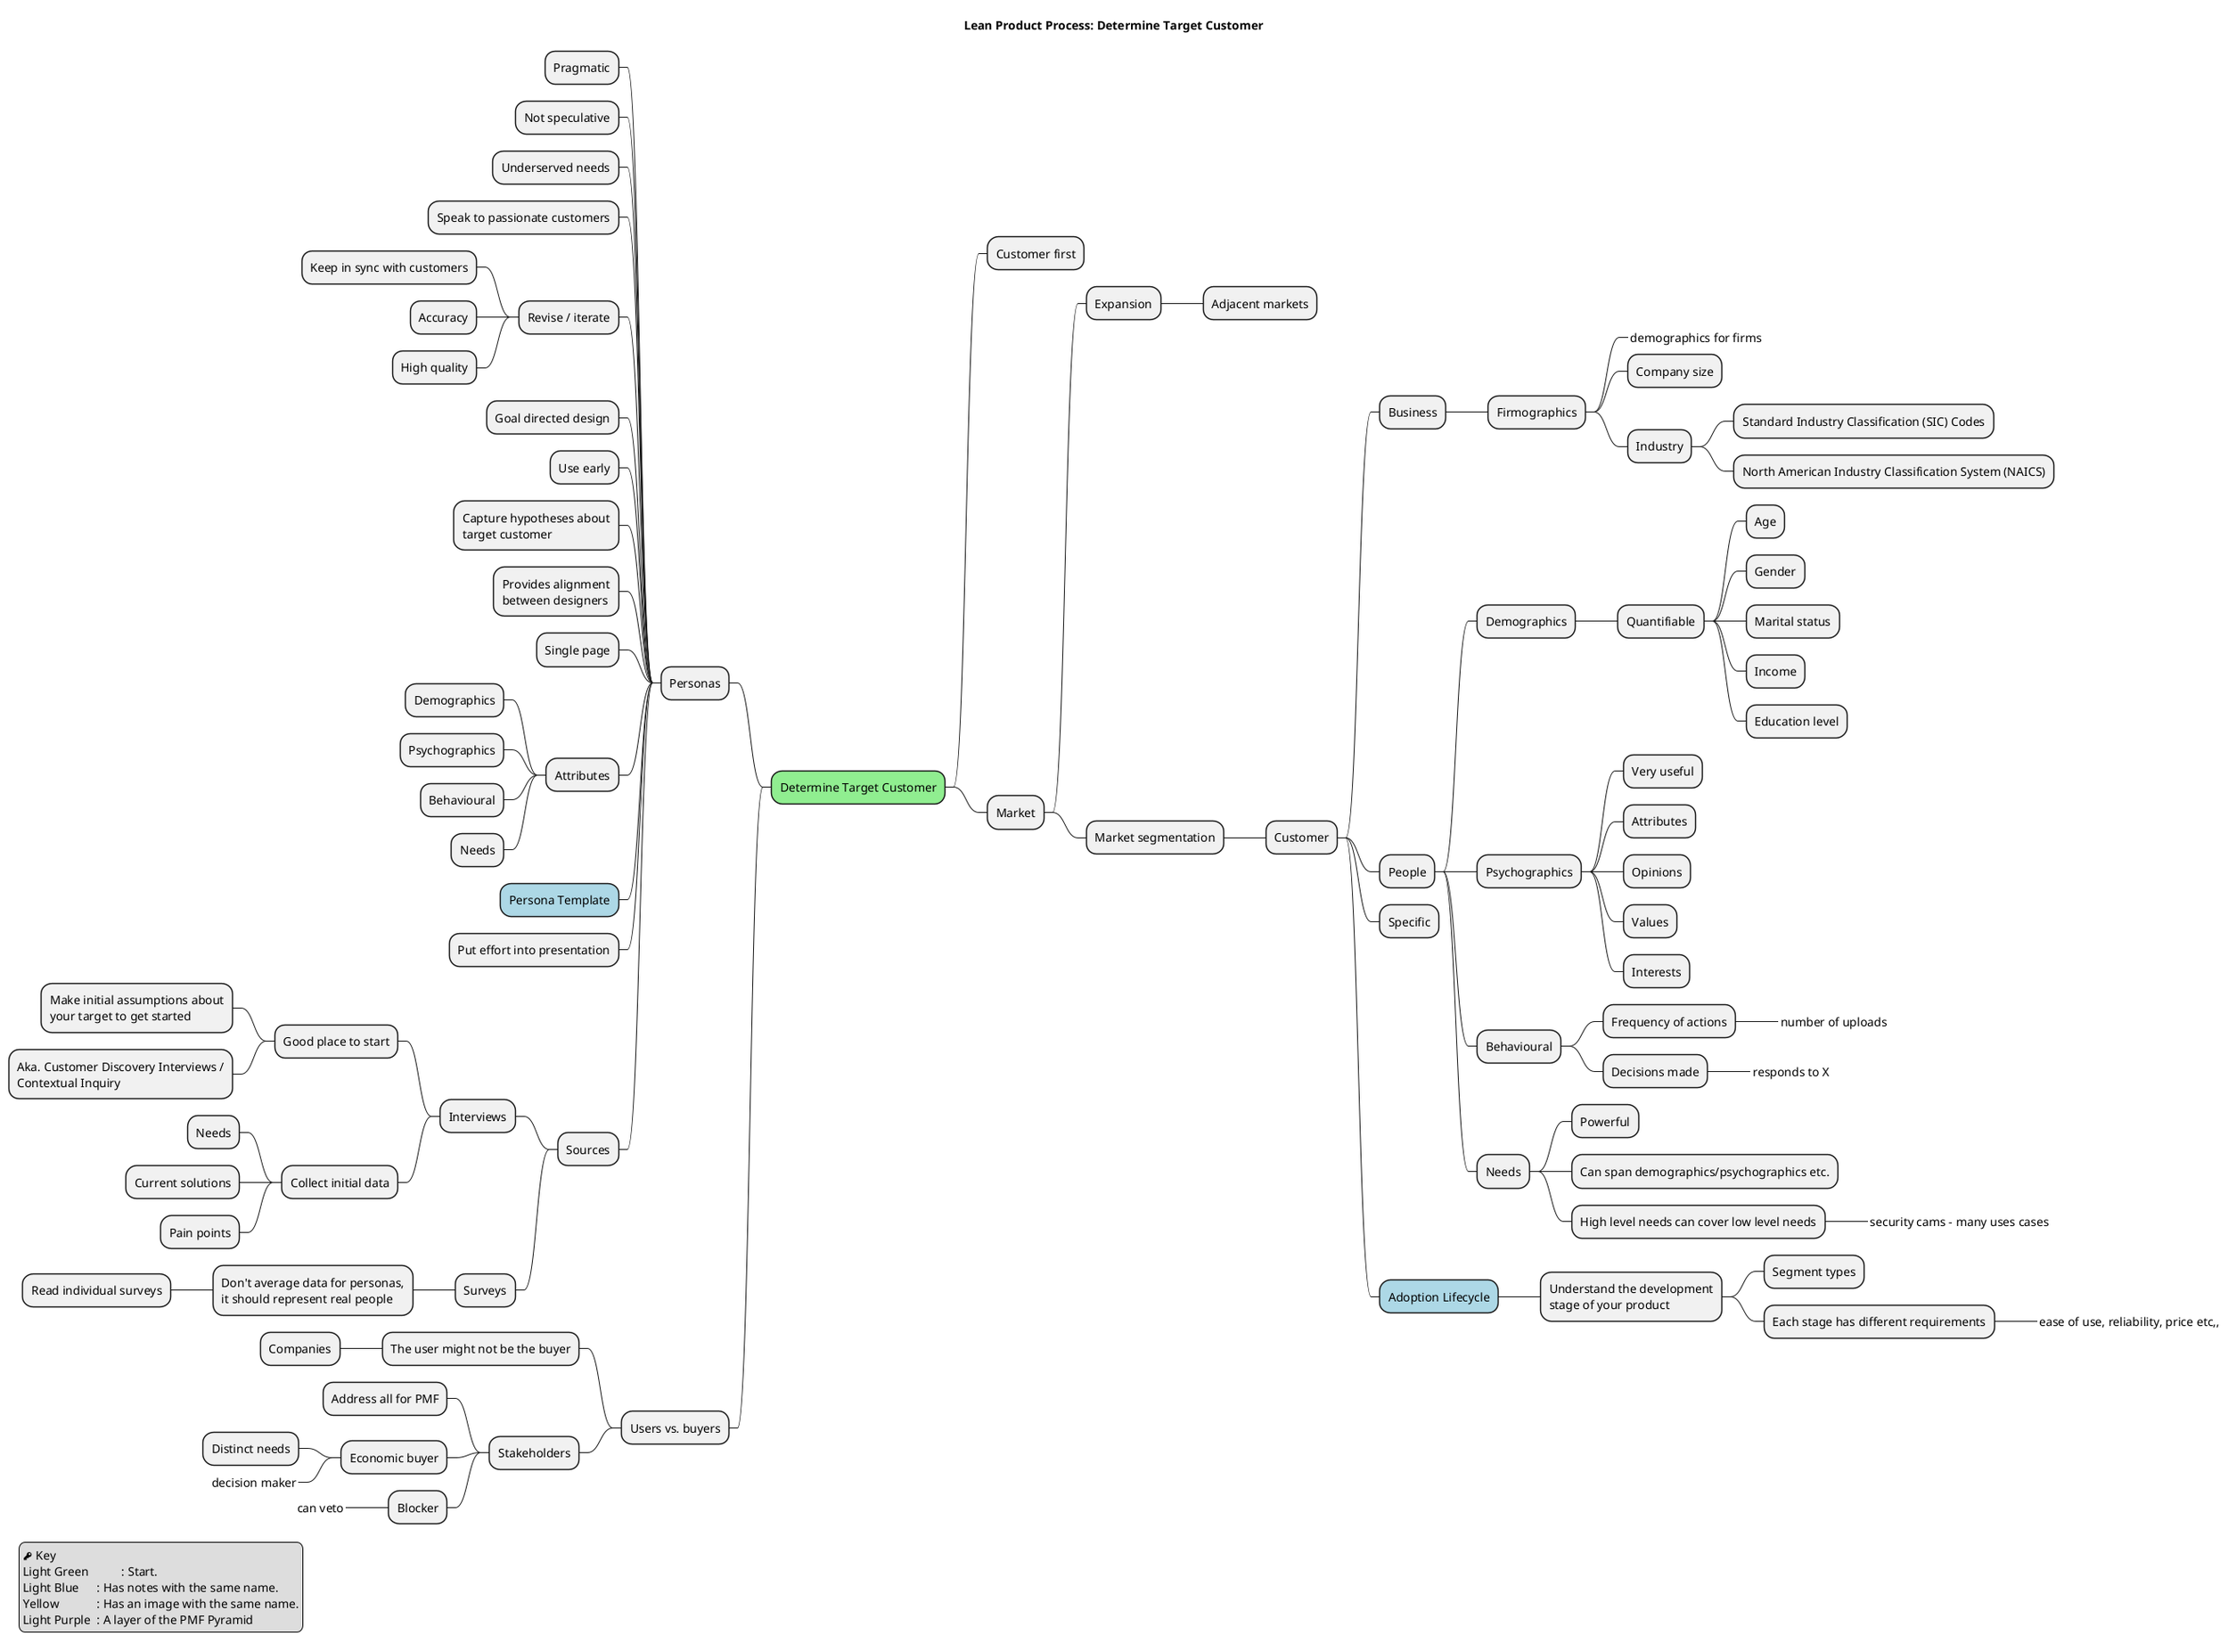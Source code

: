 @startmindmap

legend left
  <&key> Key
  Light Green   \t: Start.
  Light Blue    \t: Has notes with the same name.
  Yellow        \t: Has an image with the same name.
  Light Purple  \t: A layer of the PMF Pyramid
endlegend

title Lean Product Process: Determine Target Customer

*[#lightgreen] Determine Target Customer
** Customer first
** Market
*** Expansion
**** Adjacent markets
*** Market segmentation
**** Customer
***** Business
****** Firmographics
*******_ demographics for firms
******* Company size
******* Industry
******** Standard Industry Classification (SIC) Codes
******** North American Industry Classification System (NAICS)
***** People
****** Demographics
******* Quantifiable
******** Age
******** Gender
******** Marital status
******** Income
******** Education level
****** Psychographics
******* Very useful
******* Attributes
******* Opinions
******* Values
******* Interests
****** Behavioural
******* Frequency of actions
********_ number of uploads
******* Decisions made
********_ responds to X
****** Needs
******* Powerful
******* Can span demographics/psychographics etc.
******* High level needs can cover low level needs
********_ security cams - many uses cases
***** Specific
*****[#lightblue] Adoption Lifecycle
******:Understand the development
stage of your product;
******* Segment types
******* Each stage has different requirements
********_ ease of use, reliability, price etc,,

left side

** Personas
*** Pragmatic
*** Not speculative
*** Underserved needs
*** Speak to passionate customers
*** Revise / iterate
**** Keep in sync with customers
**** Accuracy
**** High quality
*** Goal directed design
*** Use early
***:Capture hypotheses about
target customer;
***:Provides alignment
between designers;
*** Single page
*** Attributes
**** Demographics
**** Psychographics
**** Behavioural
**** Needs
***[#lightblue] Persona Template
*** Put effort into presentation
*** Sources
**** Interviews
***** Good place to start
******:Make initial assumptions about
your target to get started;
******:Aka. Customer Discovery Interviews /
Contextual Inquiry;
***** Collect initial data
****** Needs
****** Current solutions
****** Pain points
**** Surveys
*****:Don't average data for personas,
it should represent real people;
****** Read individual surveys


** Users vs. buyers
*** The user might not be the buyer
**** Companies
*** Stakeholders
**** Address all for PMF
**** Economic buyer
***** Distinct needs
*****_ decision maker
**** Blocker
*****_ can veto


@endmindmap
